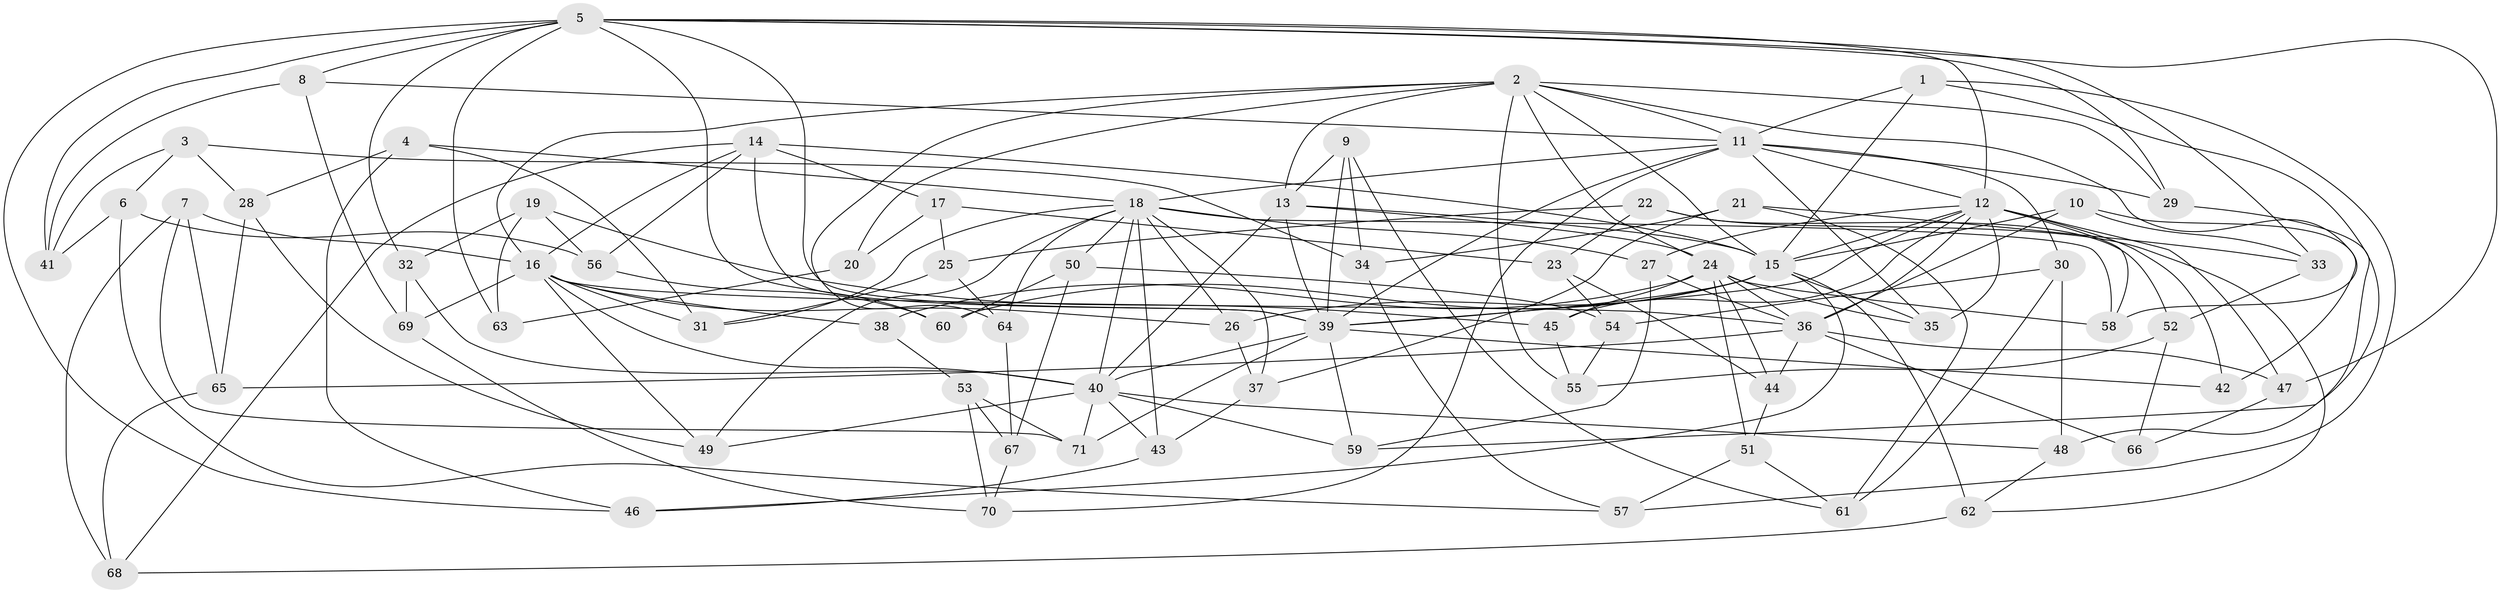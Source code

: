// original degree distribution, {4: 1.0}
// Generated by graph-tools (version 1.1) at 2025/53/03/04/25 22:53:31]
// undirected, 71 vertices, 177 edges
graph export_dot {
  node [color=gray90,style=filled];
  1;
  2;
  3;
  4;
  5;
  6;
  7;
  8;
  9;
  10;
  11;
  12;
  13;
  14;
  15;
  16;
  17;
  18;
  19;
  20;
  21;
  22;
  23;
  24;
  25;
  26;
  27;
  28;
  29;
  30;
  31;
  32;
  33;
  34;
  35;
  36;
  37;
  38;
  39;
  40;
  41;
  42;
  43;
  44;
  45;
  46;
  47;
  48;
  49;
  50;
  51;
  52;
  53;
  54;
  55;
  56;
  57;
  58;
  59;
  60;
  61;
  62;
  63;
  64;
  65;
  66;
  67;
  68;
  69;
  70;
  71;
  1 -- 11 [weight=1.0];
  1 -- 15 [weight=1.0];
  1 -- 57 [weight=1.0];
  1 -- 59 [weight=1.0];
  2 -- 11 [weight=1.0];
  2 -- 13 [weight=1.0];
  2 -- 15 [weight=1.0];
  2 -- 16 [weight=1.0];
  2 -- 20 [weight=2.0];
  2 -- 24 [weight=2.0];
  2 -- 29 [weight=1.0];
  2 -- 55 [weight=1.0];
  2 -- 58 [weight=1.0];
  2 -- 64 [weight=1.0];
  3 -- 6 [weight=1.0];
  3 -- 28 [weight=1.0];
  3 -- 34 [weight=1.0];
  3 -- 41 [weight=1.0];
  4 -- 18 [weight=1.0];
  4 -- 28 [weight=1.0];
  4 -- 31 [weight=1.0];
  4 -- 46 [weight=1.0];
  5 -- 8 [weight=1.0];
  5 -- 12 [weight=1.0];
  5 -- 29 [weight=1.0];
  5 -- 32 [weight=1.0];
  5 -- 33 [weight=1.0];
  5 -- 39 [weight=1.0];
  5 -- 41 [weight=1.0];
  5 -- 46 [weight=1.0];
  5 -- 47 [weight=1.0];
  5 -- 60 [weight=1.0];
  5 -- 63 [weight=2.0];
  6 -- 41 [weight=1.0];
  6 -- 56 [weight=1.0];
  6 -- 57 [weight=1.0];
  7 -- 16 [weight=1.0];
  7 -- 65 [weight=1.0];
  7 -- 68 [weight=1.0];
  7 -- 71 [weight=1.0];
  8 -- 11 [weight=1.0];
  8 -- 41 [weight=1.0];
  8 -- 69 [weight=1.0];
  9 -- 13 [weight=1.0];
  9 -- 34 [weight=1.0];
  9 -- 39 [weight=1.0];
  9 -- 61 [weight=1.0];
  10 -- 15 [weight=1.0];
  10 -- 33 [weight=1.0];
  10 -- 36 [weight=1.0];
  10 -- 42 [weight=1.0];
  11 -- 12 [weight=1.0];
  11 -- 18 [weight=1.0];
  11 -- 29 [weight=1.0];
  11 -- 30 [weight=1.0];
  11 -- 35 [weight=1.0];
  11 -- 39 [weight=1.0];
  11 -- 70 [weight=1.0];
  12 -- 15 [weight=1.0];
  12 -- 27 [weight=1.0];
  12 -- 35 [weight=1.0];
  12 -- 36 [weight=1.0];
  12 -- 39 [weight=1.0];
  12 -- 42 [weight=2.0];
  12 -- 45 [weight=1.0];
  12 -- 47 [weight=1.0];
  12 -- 58 [weight=1.0];
  13 -- 15 [weight=1.0];
  13 -- 24 [weight=1.0];
  13 -- 39 [weight=2.0];
  13 -- 40 [weight=2.0];
  14 -- 15 [weight=1.0];
  14 -- 16 [weight=1.0];
  14 -- 17 [weight=1.0];
  14 -- 39 [weight=1.0];
  14 -- 56 [weight=1.0];
  14 -- 68 [weight=1.0];
  15 -- 26 [weight=1.0];
  15 -- 35 [weight=1.0];
  15 -- 39 [weight=1.0];
  15 -- 46 [weight=1.0];
  15 -- 60 [weight=1.0];
  15 -- 62 [weight=1.0];
  16 -- 26 [weight=1.0];
  16 -- 31 [weight=1.0];
  16 -- 36 [weight=1.0];
  16 -- 38 [weight=2.0];
  16 -- 40 [weight=2.0];
  16 -- 49 [weight=1.0];
  16 -- 69 [weight=1.0];
  17 -- 20 [weight=1.0];
  17 -- 23 [weight=1.0];
  17 -- 25 [weight=1.0];
  18 -- 26 [weight=1.0];
  18 -- 27 [weight=1.0];
  18 -- 31 [weight=1.0];
  18 -- 37 [weight=1.0];
  18 -- 40 [weight=1.0];
  18 -- 43 [weight=1.0];
  18 -- 49 [weight=1.0];
  18 -- 50 [weight=1.0];
  18 -- 58 [weight=1.0];
  18 -- 64 [weight=1.0];
  19 -- 32 [weight=1.0];
  19 -- 45 [weight=1.0];
  19 -- 56 [weight=1.0];
  19 -- 63 [weight=1.0];
  20 -- 63 [weight=1.0];
  21 -- 33 [weight=1.0];
  21 -- 34 [weight=1.0];
  21 -- 37 [weight=1.0];
  21 -- 61 [weight=1.0];
  22 -- 23 [weight=1.0];
  22 -- 25 [weight=1.0];
  22 -- 52 [weight=1.0];
  22 -- 62 [weight=1.0];
  23 -- 44 [weight=1.0];
  23 -- 54 [weight=1.0];
  24 -- 35 [weight=1.0];
  24 -- 36 [weight=1.0];
  24 -- 38 [weight=1.0];
  24 -- 44 [weight=1.0];
  24 -- 45 [weight=1.0];
  24 -- 51 [weight=1.0];
  24 -- 58 [weight=1.0];
  25 -- 31 [weight=1.0];
  25 -- 64 [weight=1.0];
  26 -- 37 [weight=1.0];
  27 -- 36 [weight=1.0];
  27 -- 59 [weight=1.0];
  28 -- 49 [weight=1.0];
  28 -- 65 [weight=1.0];
  29 -- 48 [weight=1.0];
  30 -- 48 [weight=1.0];
  30 -- 54 [weight=1.0];
  30 -- 61 [weight=1.0];
  32 -- 40 [weight=1.0];
  32 -- 69 [weight=1.0];
  33 -- 52 [weight=1.0];
  34 -- 57 [weight=1.0];
  36 -- 44 [weight=1.0];
  36 -- 47 [weight=1.0];
  36 -- 65 [weight=1.0];
  36 -- 66 [weight=2.0];
  37 -- 43 [weight=1.0];
  38 -- 53 [weight=1.0];
  39 -- 40 [weight=1.0];
  39 -- 42 [weight=1.0];
  39 -- 59 [weight=1.0];
  39 -- 71 [weight=1.0];
  40 -- 43 [weight=1.0];
  40 -- 48 [weight=1.0];
  40 -- 49 [weight=1.0];
  40 -- 59 [weight=1.0];
  40 -- 71 [weight=1.0];
  43 -- 46 [weight=1.0];
  44 -- 51 [weight=1.0];
  45 -- 55 [weight=1.0];
  47 -- 66 [weight=1.0];
  48 -- 62 [weight=1.0];
  50 -- 54 [weight=1.0];
  50 -- 60 [weight=1.0];
  50 -- 67 [weight=1.0];
  51 -- 57 [weight=1.0];
  51 -- 61 [weight=1.0];
  52 -- 55 [weight=1.0];
  52 -- 66 [weight=1.0];
  53 -- 67 [weight=1.0];
  53 -- 70 [weight=1.0];
  53 -- 71 [weight=1.0];
  54 -- 55 [weight=1.0];
  56 -- 60 [weight=1.0];
  62 -- 68 [weight=1.0];
  64 -- 67 [weight=1.0];
  65 -- 68 [weight=1.0];
  67 -- 70 [weight=1.0];
  69 -- 70 [weight=1.0];
}
